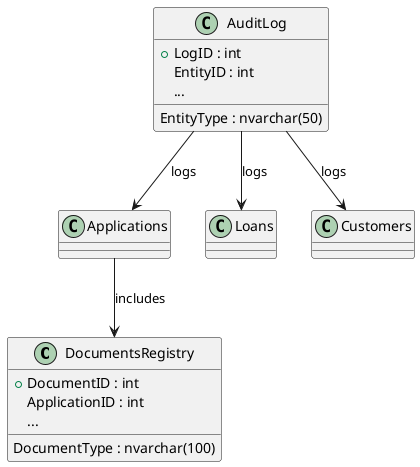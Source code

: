 
@startuml Documents_Audit
class DocumentsRegistry {
  +DocumentID : int
  ApplicationID : int
  DocumentType : nvarchar(100)
  ...
}

class AuditLog {
  +LogID : int
  EntityType : nvarchar(50)
  EntityID : int
  ...
}

Applications --> DocumentsRegistry : includes
AuditLog --> Applications : logs
AuditLog --> Loans : logs
AuditLog --> Customers : logs

@enduml

